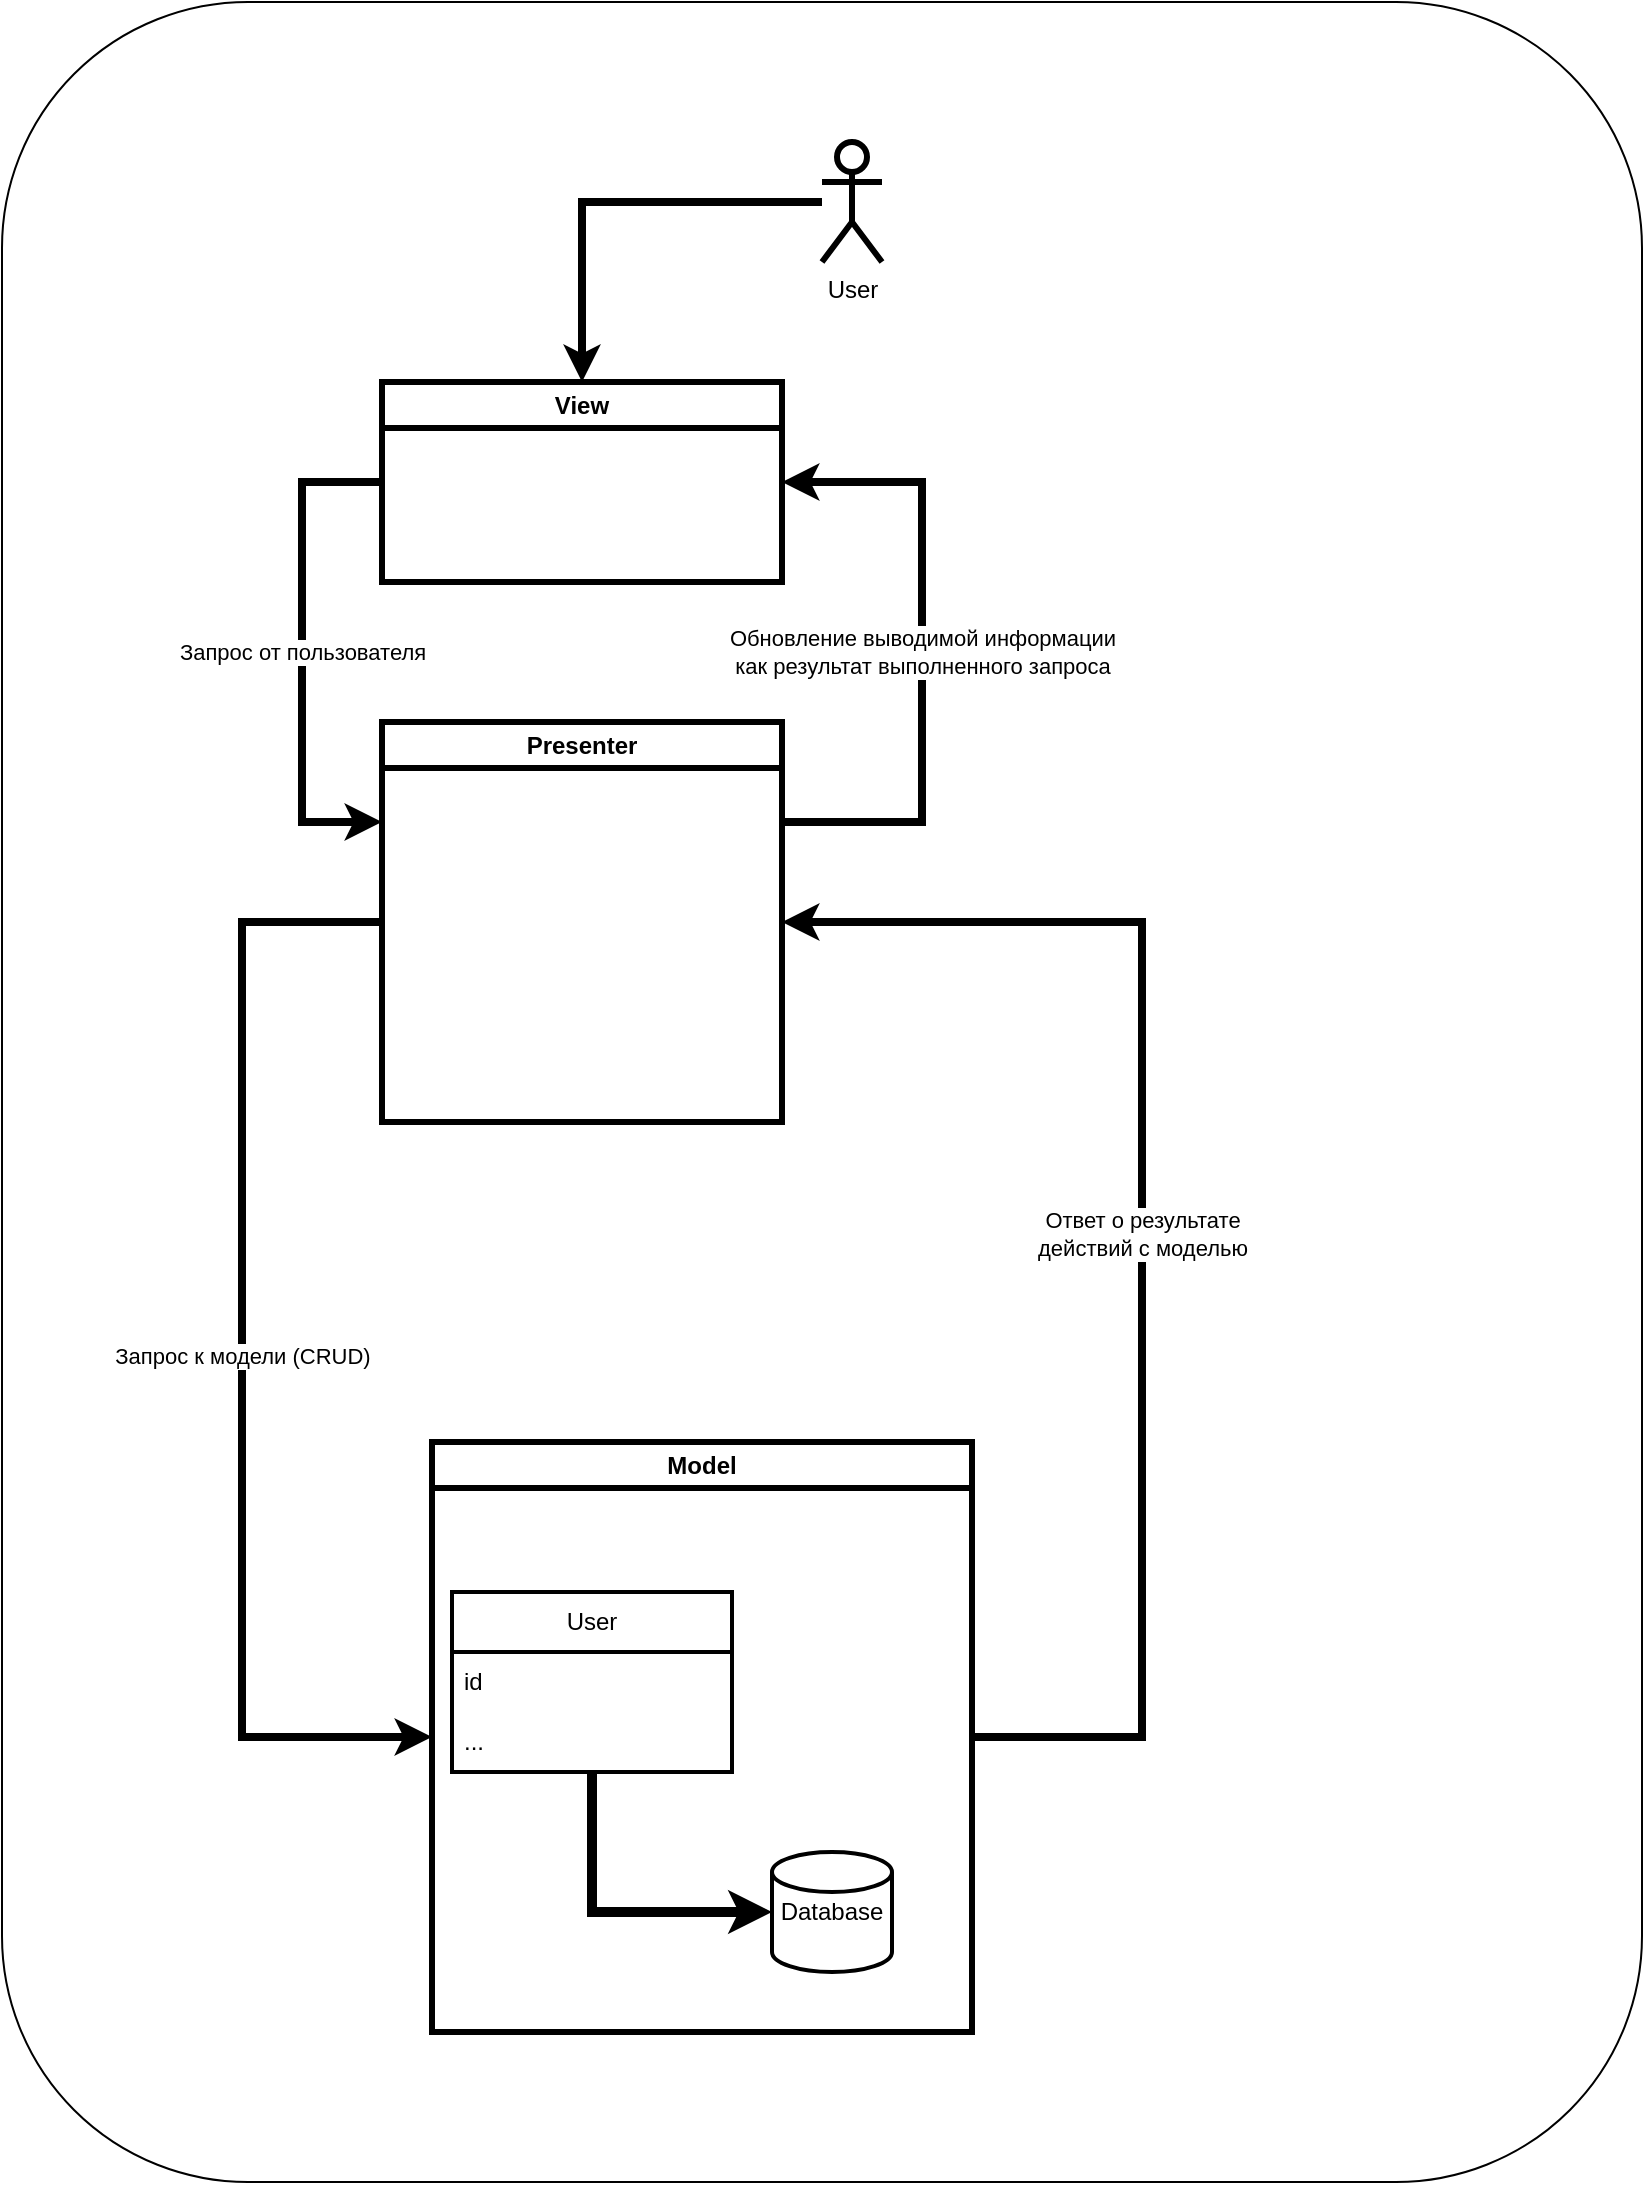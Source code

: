 <mxfile version="26.2.2">
  <diagram name="Страница — 1" id="ROfTSqzu7LOD-0DgDm4h">
    <mxGraphModel dx="1236" dy="2081" grid="1" gridSize="10" guides="1" tooltips="1" connect="1" arrows="1" fold="1" page="1" pageScale="1" pageWidth="827" pageHeight="1169" math="0" shadow="0">
      <root>
        <mxCell id="0" />
        <mxCell id="1" parent="0" />
        <mxCell id="lcRF8J7kT3ZUYSk8BuyR-16" value="" style="rounded=1;whiteSpace=wrap;html=1;" vertex="1" parent="1">
          <mxGeometry y="-110" width="820" height="1090" as="geometry" />
        </mxCell>
        <mxCell id="lcRF8J7kT3ZUYSk8BuyR-14" value="Запрос от пользователя" style="edgeStyle=orthogonalEdgeStyle;rounded=0;orthogonalLoop=1;jettySize=auto;html=1;entryX=0;entryY=0.25;entryDx=0;entryDy=0;strokeWidth=4;" edge="1" parent="1" source="lcRF8J7kT3ZUYSk8BuyR-1" target="lcRF8J7kT3ZUYSk8BuyR-10">
          <mxGeometry relative="1" as="geometry">
            <Array as="points">
              <mxPoint x="150" y="130" />
              <mxPoint x="150" y="300" />
            </Array>
          </mxGeometry>
        </mxCell>
        <mxCell id="lcRF8J7kT3ZUYSk8BuyR-1" value="View" style="swimlane;whiteSpace=wrap;html=1;strokeWidth=3;" vertex="1" parent="1">
          <mxGeometry x="190" y="80" width="200" height="100" as="geometry" />
        </mxCell>
        <mxCell id="lcRF8J7kT3ZUYSk8BuyR-11" style="edgeStyle=orthogonalEdgeStyle;rounded=0;orthogonalLoop=1;jettySize=auto;html=1;entryX=0.5;entryY=0;entryDx=0;entryDy=0;strokeWidth=4;" edge="1" parent="1" source="lcRF8J7kT3ZUYSk8BuyR-2" target="lcRF8J7kT3ZUYSk8BuyR-1">
          <mxGeometry relative="1" as="geometry" />
        </mxCell>
        <mxCell id="lcRF8J7kT3ZUYSk8BuyR-2" value="User" style="shape=umlActor;verticalLabelPosition=bottom;verticalAlign=top;html=1;outlineConnect=0;strokeWidth=3;" vertex="1" parent="1">
          <mxGeometry x="410" y="-40" width="30" height="60" as="geometry" />
        </mxCell>
        <mxCell id="lcRF8J7kT3ZUYSk8BuyR-13" value="Ответ о результате&lt;div&gt;действий с моделью&lt;/div&gt;" style="edgeStyle=orthogonalEdgeStyle;rounded=0;orthogonalLoop=1;jettySize=auto;html=1;entryX=1;entryY=0.5;entryDx=0;entryDy=0;strokeWidth=4;" edge="1" parent="1" source="lcRF8J7kT3ZUYSk8BuyR-9" target="lcRF8J7kT3ZUYSk8BuyR-10">
          <mxGeometry relative="1" as="geometry">
            <Array as="points">
              <mxPoint x="570" y="758" />
              <mxPoint x="570" y="350" />
            </Array>
          </mxGeometry>
        </mxCell>
        <mxCell id="lcRF8J7kT3ZUYSk8BuyR-9" value="Model" style="swimlane;whiteSpace=wrap;html=1;strokeWidth=3;" vertex="1" parent="1">
          <mxGeometry x="215" y="610" width="270" height="295" as="geometry" />
        </mxCell>
        <mxCell id="lcRF8J7kT3ZUYSk8BuyR-3" value="Database" style="strokeWidth=2;html=1;shape=mxgraph.flowchart.database;whiteSpace=wrap;" vertex="1" parent="lcRF8J7kT3ZUYSk8BuyR-9">
          <mxGeometry x="170" y="205" width="60" height="60" as="geometry" />
        </mxCell>
        <mxCell id="lcRF8J7kT3ZUYSk8BuyR-4" value="User" style="swimlane;fontStyle=0;childLayout=stackLayout;horizontal=1;startSize=30;horizontalStack=0;resizeParent=1;resizeParentMax=0;resizeLast=0;collapsible=1;marginBottom=0;whiteSpace=wrap;html=1;strokeWidth=2;" vertex="1" parent="lcRF8J7kT3ZUYSk8BuyR-9">
          <mxGeometry x="10" y="75" width="140" height="90" as="geometry" />
        </mxCell>
        <mxCell id="lcRF8J7kT3ZUYSk8BuyR-5" value="id" style="text;strokeColor=none;fillColor=none;align=left;verticalAlign=middle;spacingLeft=4;spacingRight=4;overflow=hidden;points=[[0,0.5],[1,0.5]];portConstraint=eastwest;rotatable=0;whiteSpace=wrap;html=1;" vertex="1" parent="lcRF8J7kT3ZUYSk8BuyR-4">
          <mxGeometry y="30" width="140" height="30" as="geometry" />
        </mxCell>
        <mxCell id="lcRF8J7kT3ZUYSk8BuyR-6" value="..." style="text;strokeColor=none;fillColor=none;align=left;verticalAlign=middle;spacingLeft=4;spacingRight=4;overflow=hidden;points=[[0,0.5],[1,0.5]];portConstraint=eastwest;rotatable=0;whiteSpace=wrap;html=1;" vertex="1" parent="lcRF8J7kT3ZUYSk8BuyR-4">
          <mxGeometry y="60" width="140" height="30" as="geometry" />
        </mxCell>
        <mxCell id="lcRF8J7kT3ZUYSk8BuyR-8" style="edgeStyle=orthogonalEdgeStyle;rounded=0;orthogonalLoop=1;jettySize=auto;html=1;entryX=0;entryY=0.5;entryDx=0;entryDy=0;entryPerimeter=0;strokeWidth=5;" edge="1" parent="lcRF8J7kT3ZUYSk8BuyR-9" source="lcRF8J7kT3ZUYSk8BuyR-4" target="lcRF8J7kT3ZUYSk8BuyR-3">
          <mxGeometry relative="1" as="geometry">
            <Array as="points">
              <mxPoint x="80" y="235" />
            </Array>
          </mxGeometry>
        </mxCell>
        <mxCell id="lcRF8J7kT3ZUYSk8BuyR-12" value="Запрос к модели (CRUD)" style="edgeStyle=orthogonalEdgeStyle;rounded=0;orthogonalLoop=1;jettySize=auto;html=1;strokeWidth=4;entryX=0;entryY=0.5;entryDx=0;entryDy=0;" edge="1" parent="1" source="lcRF8J7kT3ZUYSk8BuyR-10" target="lcRF8J7kT3ZUYSk8BuyR-9">
          <mxGeometry relative="1" as="geometry">
            <mxPoint x="210" y="758" as="targetPoint" />
            <Array as="points">
              <mxPoint x="120" y="350" />
              <mxPoint x="120" y="758" />
            </Array>
          </mxGeometry>
        </mxCell>
        <mxCell id="lcRF8J7kT3ZUYSk8BuyR-15" value="Обновление выводимой информации&lt;div&gt;как результат выполненного запроса&lt;/div&gt;" style="edgeStyle=orthogonalEdgeStyle;rounded=0;orthogonalLoop=1;jettySize=auto;html=1;entryX=1;entryY=0.5;entryDx=0;entryDy=0;strokeWidth=4;" edge="1" parent="1" source="lcRF8J7kT3ZUYSk8BuyR-10" target="lcRF8J7kT3ZUYSk8BuyR-1">
          <mxGeometry relative="1" as="geometry">
            <Array as="points">
              <mxPoint x="460" y="300" />
              <mxPoint x="460" y="130" />
            </Array>
          </mxGeometry>
        </mxCell>
        <mxCell id="lcRF8J7kT3ZUYSk8BuyR-10" value="Presenter" style="swimlane;whiteSpace=wrap;html=1;strokeWidth=3;" vertex="1" parent="1">
          <mxGeometry x="190" y="250" width="200" height="200" as="geometry" />
        </mxCell>
      </root>
    </mxGraphModel>
  </diagram>
</mxfile>
